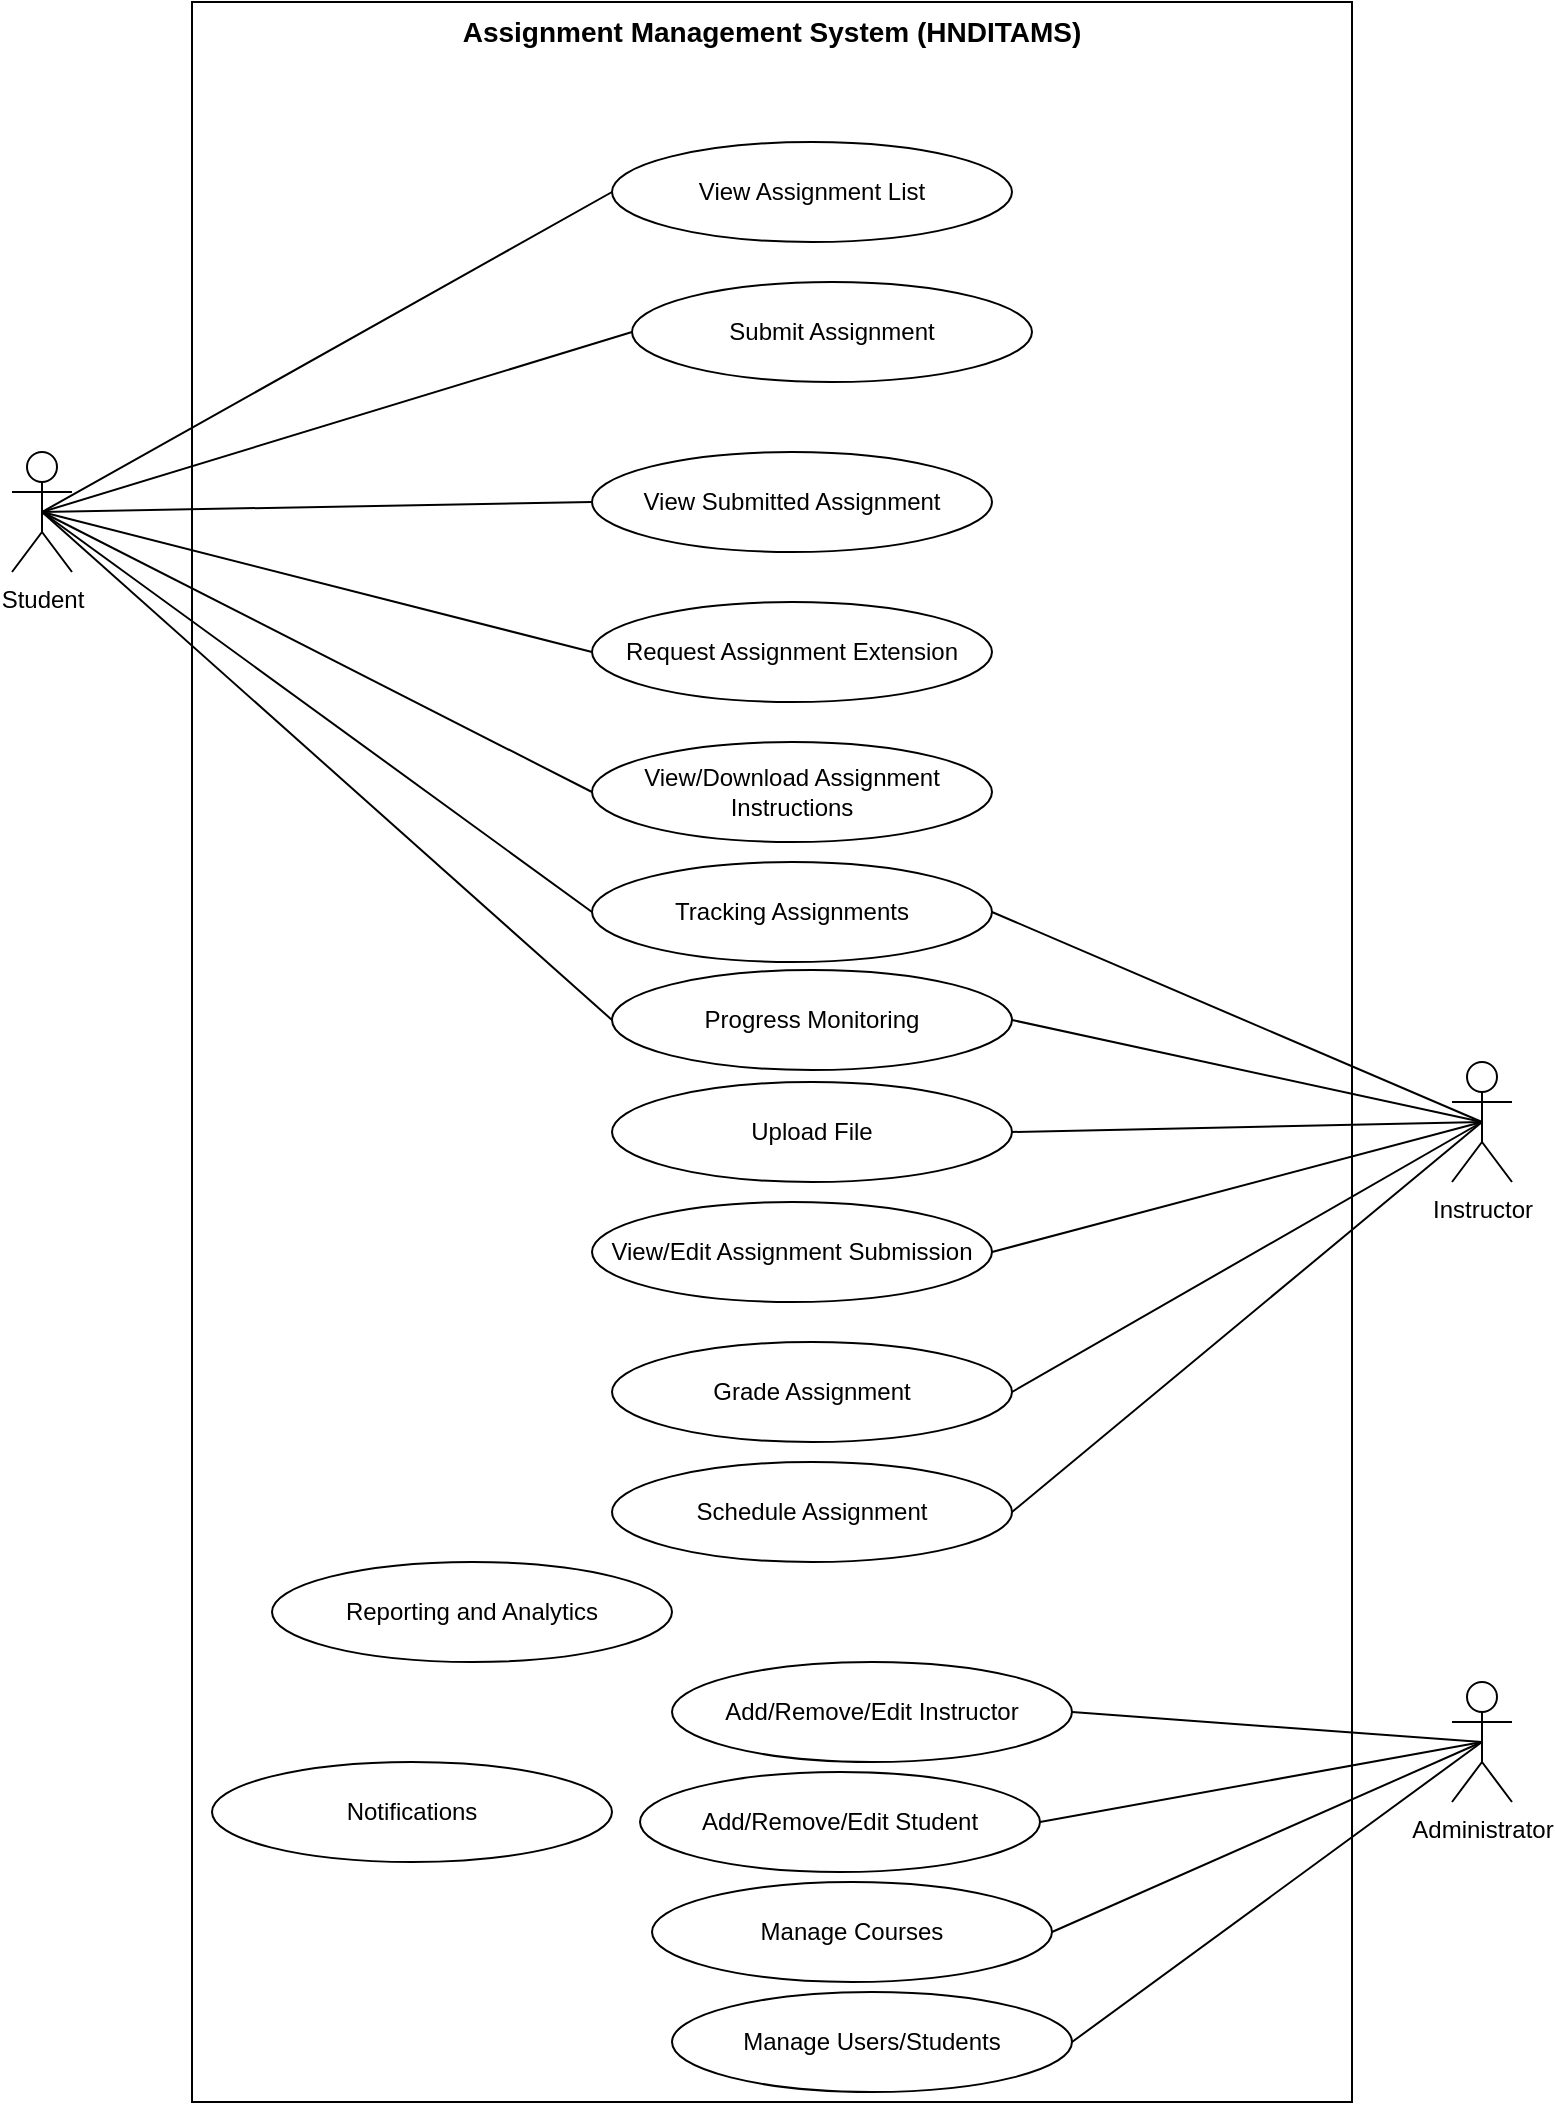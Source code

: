 <mxfile version="21.0.8" type="device"><diagram name="Page-1" id="xH00bS_dfwOh6WILXDS3"><mxGraphModel dx="1050" dy="590" grid="1" gridSize="10" guides="1" tooltips="1" connect="1" arrows="1" fold="1" page="1" pageScale="1" pageWidth="850" pageHeight="1100" math="0" shadow="0"><root><mxCell id="0"/><mxCell id="1" parent="0"/><mxCell id="m0RD8RCLQRZCw2bIkjAC-1" value="" style="rounded=0;whiteSpace=wrap;html=1;" vertex="1" parent="1"><mxGeometry x="150" y="30" width="580" height="1050" as="geometry"/></mxCell><mxCell id="m0RD8RCLQRZCw2bIkjAC-2" value="&lt;b&gt;&lt;font style=&quot;font-size: 14px;&quot;&gt;Assignment Management System (HNDITAMS)&lt;/font&gt;&lt;/b&gt;" style="text;html=1;strokeColor=none;fillColor=none;align=center;verticalAlign=middle;whiteSpace=wrap;rounded=0;" vertex="1" parent="1"><mxGeometry x="150" y="30" width="580" height="30" as="geometry"/></mxCell><mxCell id="m0RD8RCLQRZCw2bIkjAC-3" value="Student" style="shape=umlActor;verticalLabelPosition=bottom;verticalAlign=top;html=1;outlineConnect=0;" vertex="1" parent="1"><mxGeometry x="60" y="255" width="30" height="60" as="geometry"/></mxCell><mxCell id="m0RD8RCLQRZCw2bIkjAC-6" value="Administrator" style="shape=umlActor;verticalLabelPosition=bottom;verticalAlign=top;html=1;outlineConnect=0;" vertex="1" parent="1"><mxGeometry x="780" y="870" width="30" height="60" as="geometry"/></mxCell><mxCell id="m0RD8RCLQRZCw2bIkjAC-7" value="Instructor" style="shape=umlActor;verticalLabelPosition=bottom;verticalAlign=top;html=1;outlineConnect=0;" vertex="1" parent="1"><mxGeometry x="780" y="560" width="30" height="60" as="geometry"/></mxCell><mxCell id="m0RD8RCLQRZCw2bIkjAC-12" value="View Assignment List" style="ellipse;whiteSpace=wrap;html=1;" vertex="1" parent="1"><mxGeometry x="360" y="100" width="200" height="50" as="geometry"/></mxCell><mxCell id="m0RD8RCLQRZCw2bIkjAC-13" value="Submit Assignment" style="ellipse;whiteSpace=wrap;html=1;" vertex="1" parent="1"><mxGeometry x="370" y="170" width="200" height="50" as="geometry"/></mxCell><mxCell id="m0RD8RCLQRZCw2bIkjAC-14" value="View Submitted Assignment" style="ellipse;whiteSpace=wrap;html=1;" vertex="1" parent="1"><mxGeometry x="350" y="255" width="200" height="50" as="geometry"/></mxCell><mxCell id="m0RD8RCLQRZCw2bIkjAC-15" value="Request Assignment Extension" style="ellipse;whiteSpace=wrap;html=1;" vertex="1" parent="1"><mxGeometry x="350" y="330" width="200" height="50" as="geometry"/></mxCell><mxCell id="m0RD8RCLQRZCw2bIkjAC-16" value="View/Download Assignment Instructions" style="ellipse;whiteSpace=wrap;html=1;" vertex="1" parent="1"><mxGeometry x="350" y="400" width="200" height="50" as="geometry"/></mxCell><mxCell id="m0RD8RCLQRZCw2bIkjAC-17" value="Upload File" style="ellipse;whiteSpace=wrap;html=1;" vertex="1" parent="1"><mxGeometry x="360" y="570" width="200" height="50" as="geometry"/></mxCell><mxCell id="m0RD8RCLQRZCw2bIkjAC-18" value="View/Edit Assignment Submission" style="ellipse;whiteSpace=wrap;html=1;" vertex="1" parent="1"><mxGeometry x="350" y="630" width="200" height="50" as="geometry"/></mxCell><mxCell id="m0RD8RCLQRZCw2bIkjAC-19" value="Grade Assignment" style="ellipse;whiteSpace=wrap;html=1;" vertex="1" parent="1"><mxGeometry x="360" y="700" width="200" height="50" as="geometry"/></mxCell><mxCell id="m0RD8RCLQRZCw2bIkjAC-20" value="Add/Remove/Edit Instructor" style="ellipse;whiteSpace=wrap;html=1;" vertex="1" parent="1"><mxGeometry x="390" y="860" width="200" height="50" as="geometry"/></mxCell><mxCell id="m0RD8RCLQRZCw2bIkjAC-21" value="Add/Remove/Edit Student" style="ellipse;whiteSpace=wrap;html=1;" vertex="1" parent="1"><mxGeometry x="374" y="915" width="200" height="50" as="geometry"/></mxCell><mxCell id="m0RD8RCLQRZCw2bIkjAC-23" value="" style="endArrow=none;html=1;rounded=0;exitX=0.5;exitY=0.5;exitDx=0;exitDy=0;exitPerimeter=0;entryX=0;entryY=0.5;entryDx=0;entryDy=0;" edge="1" parent="1" source="m0RD8RCLQRZCw2bIkjAC-3" target="m0RD8RCLQRZCw2bIkjAC-12"><mxGeometry width="50" height="50" relative="1" as="geometry"><mxPoint x="400" y="290" as="sourcePoint"/><mxPoint x="450" y="240" as="targetPoint"/></mxGeometry></mxCell><mxCell id="m0RD8RCLQRZCw2bIkjAC-25" value="" style="endArrow=none;html=1;rounded=0;exitX=0.5;exitY=0.5;exitDx=0;exitDy=0;exitPerimeter=0;entryX=0;entryY=0.5;entryDx=0;entryDy=0;" edge="1" parent="1" source="m0RD8RCLQRZCw2bIkjAC-3" target="m0RD8RCLQRZCw2bIkjAC-13"><mxGeometry width="50" height="50" relative="1" as="geometry"><mxPoint x="75" y="440" as="sourcePoint"/><mxPoint x="370" y="135" as="targetPoint"/></mxGeometry></mxCell><mxCell id="m0RD8RCLQRZCw2bIkjAC-26" value="" style="endArrow=none;html=1;rounded=0;exitX=0.5;exitY=0.5;exitDx=0;exitDy=0;exitPerimeter=0;entryX=0;entryY=0.5;entryDx=0;entryDy=0;" edge="1" parent="1" source="m0RD8RCLQRZCw2bIkjAC-3" target="m0RD8RCLQRZCw2bIkjAC-14"><mxGeometry width="50" height="50" relative="1" as="geometry"><mxPoint x="75" y="440" as="sourcePoint"/><mxPoint x="380" y="205" as="targetPoint"/></mxGeometry></mxCell><mxCell id="m0RD8RCLQRZCw2bIkjAC-27" value="" style="endArrow=none;html=1;rounded=0;exitX=0.5;exitY=0.5;exitDx=0;exitDy=0;exitPerimeter=0;entryX=0;entryY=0.5;entryDx=0;entryDy=0;" edge="1" parent="1" source="m0RD8RCLQRZCw2bIkjAC-3" target="m0RD8RCLQRZCw2bIkjAC-15"><mxGeometry width="50" height="50" relative="1" as="geometry"><mxPoint x="75" y="440" as="sourcePoint"/><mxPoint x="360" y="290" as="targetPoint"/></mxGeometry></mxCell><mxCell id="m0RD8RCLQRZCw2bIkjAC-28" value="" style="endArrow=none;html=1;rounded=0;exitX=0.5;exitY=0.5;exitDx=0;exitDy=0;exitPerimeter=0;entryX=0;entryY=0.5;entryDx=0;entryDy=0;" edge="1" parent="1" source="m0RD8RCLQRZCw2bIkjAC-3" target="m0RD8RCLQRZCw2bIkjAC-16"><mxGeometry width="50" height="50" relative="1" as="geometry"><mxPoint x="75" y="440" as="sourcePoint"/><mxPoint x="360" y="365" as="targetPoint"/></mxGeometry></mxCell><mxCell id="m0RD8RCLQRZCw2bIkjAC-29" value="" style="endArrow=none;html=1;rounded=0;entryX=0.5;entryY=0.5;entryDx=0;entryDy=0;entryPerimeter=0;exitX=1;exitY=0.5;exitDx=0;exitDy=0;" edge="1" parent="1" source="m0RD8RCLQRZCw2bIkjAC-17" target="m0RD8RCLQRZCw2bIkjAC-7"><mxGeometry width="50" height="50" relative="1" as="geometry"><mxPoint x="400" y="590" as="sourcePoint"/><mxPoint x="450" y="540" as="targetPoint"/></mxGeometry></mxCell><mxCell id="m0RD8RCLQRZCw2bIkjAC-30" value="" style="endArrow=none;html=1;rounded=0;entryX=0.5;entryY=0.5;entryDx=0;entryDy=0;entryPerimeter=0;exitX=1;exitY=0.5;exitDx=0;exitDy=0;" edge="1" parent="1" source="m0RD8RCLQRZCw2bIkjAC-18" target="m0RD8RCLQRZCw2bIkjAC-7"><mxGeometry width="50" height="50" relative="1" as="geometry"><mxPoint x="570" y="515" as="sourcePoint"/><mxPoint x="805" y="290" as="targetPoint"/></mxGeometry></mxCell><mxCell id="m0RD8RCLQRZCw2bIkjAC-31" value="" style="endArrow=none;html=1;rounded=0;exitX=1;exitY=0.5;exitDx=0;exitDy=0;entryX=0.5;entryY=0.5;entryDx=0;entryDy=0;entryPerimeter=0;" edge="1" parent="1" source="m0RD8RCLQRZCw2bIkjAC-19" target="m0RD8RCLQRZCw2bIkjAC-7"><mxGeometry width="50" height="50" relative="1" as="geometry"><mxPoint x="560" y="585" as="sourcePoint"/><mxPoint x="805" y="290" as="targetPoint"/></mxGeometry></mxCell><mxCell id="m0RD8RCLQRZCw2bIkjAC-32" value="" style="endArrow=none;html=1;rounded=0;entryX=0.5;entryY=0.5;entryDx=0;entryDy=0;entryPerimeter=0;exitX=1;exitY=0.5;exitDx=0;exitDy=0;" edge="1" parent="1" source="m0RD8RCLQRZCw2bIkjAC-20" target="m0RD8RCLQRZCw2bIkjAC-6"><mxGeometry width="50" height="50" relative="1" as="geometry"><mxPoint x="400" y="790" as="sourcePoint"/><mxPoint x="450" y="740" as="targetPoint"/></mxGeometry></mxCell><mxCell id="m0RD8RCLQRZCw2bIkjAC-33" value="" style="endArrow=none;html=1;rounded=0;exitX=1;exitY=0.5;exitDx=0;exitDy=0;entryX=0.5;entryY=0.5;entryDx=0;entryDy=0;entryPerimeter=0;" edge="1" parent="1" source="m0RD8RCLQRZCw2bIkjAC-21" target="m0RD8RCLQRZCw2bIkjAC-6"><mxGeometry width="50" height="50" relative="1" as="geometry"><mxPoint x="590" y="725" as="sourcePoint"/><mxPoint x="790" y="650" as="targetPoint"/></mxGeometry></mxCell><mxCell id="m0RD8RCLQRZCw2bIkjAC-35" value="Schedule Assignment" style="ellipse;whiteSpace=wrap;html=1;" vertex="1" parent="1"><mxGeometry x="360" y="760" width="200" height="50" as="geometry"/></mxCell><mxCell id="m0RD8RCLQRZCw2bIkjAC-36" value="" style="endArrow=none;html=1;rounded=0;exitX=1;exitY=0.5;exitDx=0;exitDy=0;entryX=0.5;entryY=0.5;entryDx=0;entryDy=0;entryPerimeter=0;" edge="1" parent="1" source="m0RD8RCLQRZCw2bIkjAC-35" target="m0RD8RCLQRZCw2bIkjAC-7"><mxGeometry width="50" height="50" relative="1" as="geometry"><mxPoint x="580" y="645" as="sourcePoint"/><mxPoint x="790" y="550" as="targetPoint"/></mxGeometry></mxCell><mxCell id="m0RD8RCLQRZCw2bIkjAC-37" value="Progress Monitoring" style="ellipse;whiteSpace=wrap;html=1;" vertex="1" parent="1"><mxGeometry x="360" y="514" width="200" height="50" as="geometry"/></mxCell><mxCell id="m0RD8RCLQRZCw2bIkjAC-38" value="" style="endArrow=none;html=1;rounded=0;exitX=1;exitY=0.5;exitDx=0;exitDy=0;entryX=0.5;entryY=0.5;entryDx=0;entryDy=0;entryPerimeter=0;" edge="1" parent="1" source="m0RD8RCLQRZCw2bIkjAC-37" target="m0RD8RCLQRZCw2bIkjAC-7"><mxGeometry width="50" height="50" relative="1" as="geometry"><mxPoint x="580" y="715" as="sourcePoint"/><mxPoint x="805" y="600" as="targetPoint"/></mxGeometry></mxCell><mxCell id="m0RD8RCLQRZCw2bIkjAC-39" value="" style="endArrow=none;html=1;rounded=0;exitX=0.5;exitY=0.5;exitDx=0;exitDy=0;exitPerimeter=0;entryX=0;entryY=0.5;entryDx=0;entryDy=0;" edge="1" parent="1" source="m0RD8RCLQRZCw2bIkjAC-3" target="m0RD8RCLQRZCw2bIkjAC-37"><mxGeometry width="50" height="50" relative="1" as="geometry"><mxPoint x="85" y="285" as="sourcePoint"/><mxPoint x="360" y="435" as="targetPoint"/></mxGeometry></mxCell><mxCell id="m0RD8RCLQRZCw2bIkjAC-40" value="Tracking Assignments" style="ellipse;whiteSpace=wrap;html=1;" vertex="1" parent="1"><mxGeometry x="350" y="460" width="200" height="50" as="geometry"/></mxCell><mxCell id="m0RD8RCLQRZCw2bIkjAC-41" value="" style="endArrow=none;html=1;rounded=0;exitX=1;exitY=0.5;exitDx=0;exitDy=0;entryX=0.5;entryY=0.5;entryDx=0;entryDy=0;entryPerimeter=0;" edge="1" parent="1" source="m0RD8RCLQRZCw2bIkjAC-40" target="m0RD8RCLQRZCw2bIkjAC-7"><mxGeometry width="50" height="50" relative="1" as="geometry"><mxPoint x="590" y="775" as="sourcePoint"/><mxPoint x="805" y="600" as="targetPoint"/></mxGeometry></mxCell><mxCell id="m0RD8RCLQRZCw2bIkjAC-42" value="" style="endArrow=none;html=1;rounded=0;exitX=0.5;exitY=0.5;exitDx=0;exitDy=0;exitPerimeter=0;entryX=0;entryY=0.5;entryDx=0;entryDy=0;" edge="1" parent="1" source="m0RD8RCLQRZCw2bIkjAC-3" target="m0RD8RCLQRZCw2bIkjAC-40"><mxGeometry width="50" height="50" relative="1" as="geometry"><mxPoint x="85" y="295" as="sourcePoint"/><mxPoint x="390" y="775" as="targetPoint"/></mxGeometry></mxCell><mxCell id="m0RD8RCLQRZCw2bIkjAC-43" value="Manage Courses" style="ellipse;whiteSpace=wrap;html=1;" vertex="1" parent="1"><mxGeometry x="380" y="970" width="200" height="50" as="geometry"/></mxCell><mxCell id="m0RD8RCLQRZCw2bIkjAC-44" value="" style="endArrow=none;html=1;rounded=0;exitX=1;exitY=0.5;exitDx=0;exitDy=0;entryX=0.5;entryY=0.5;entryDx=0;entryDy=0;entryPerimeter=0;" edge="1" parent="1" source="m0RD8RCLQRZCw2bIkjAC-43" target="m0RD8RCLQRZCw2bIkjAC-6"><mxGeometry width="50" height="50" relative="1" as="geometry"><mxPoint x="590" y="955" as="sourcePoint"/><mxPoint x="805" y="910" as="targetPoint"/></mxGeometry></mxCell><mxCell id="m0RD8RCLQRZCw2bIkjAC-45" value="Reporting and Analytics" style="ellipse;whiteSpace=wrap;html=1;" vertex="1" parent="1"><mxGeometry x="190" y="810" width="200" height="50" as="geometry"/></mxCell><mxCell id="m0RD8RCLQRZCw2bIkjAC-46" value="Notifications" style="ellipse;whiteSpace=wrap;html=1;" vertex="1" parent="1"><mxGeometry x="160" y="910" width="200" height="50" as="geometry"/></mxCell><mxCell id="m0RD8RCLQRZCw2bIkjAC-47" value="Manage Users/Students" style="ellipse;whiteSpace=wrap;html=1;" vertex="1" parent="1"><mxGeometry x="390" y="1025" width="200" height="50" as="geometry"/></mxCell><mxCell id="m0RD8RCLQRZCw2bIkjAC-48" value="" style="endArrow=none;html=1;rounded=0;exitX=1;exitY=0.5;exitDx=0;exitDy=0;entryX=0.5;entryY=0.5;entryDx=0;entryDy=0;entryPerimeter=0;" edge="1" parent="1" source="m0RD8RCLQRZCw2bIkjAC-47" target="m0RD8RCLQRZCw2bIkjAC-6"><mxGeometry width="50" height="50" relative="1" as="geometry"><mxPoint x="590" y="1005" as="sourcePoint"/><mxPoint x="805" y="910" as="targetPoint"/></mxGeometry></mxCell></root></mxGraphModel></diagram></mxfile>